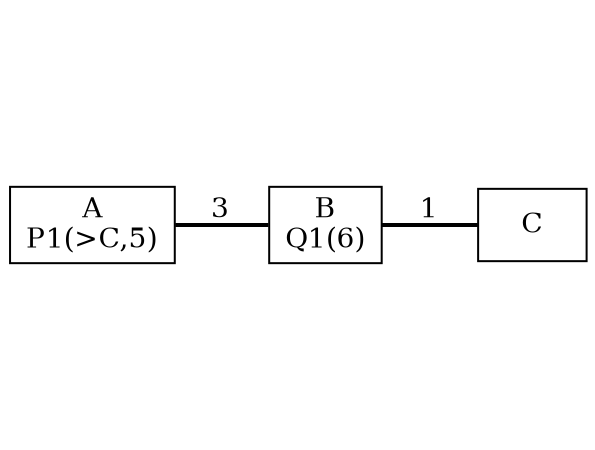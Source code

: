 graph trains_config { 
  rankdir=LR 
  node[shape="rect"] 
  size="4,3" 
  ratio="fill" 
  edge[style="bold"] 
  0[label="A
P1(>C,5)"];
  1[label="B
Q1(6)"];
  2[label="C"];
  0 -- 1 [label="3"]
  1 -- 2 [label="1"]
}
